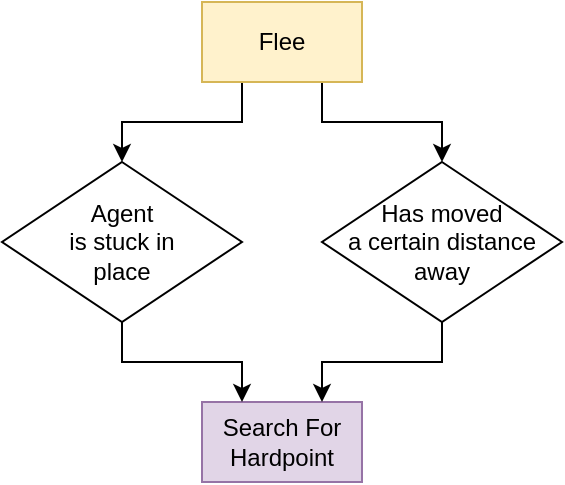 <mxfile version="18.0.1" type="device"><diagram id="tiL8bzmuDkGG5IyHeV-H" name="Page-1"><mxGraphModel dx="868" dy="553" grid="1" gridSize="10" guides="1" tooltips="1" connect="1" arrows="1" fold="1" page="1" pageScale="1" pageWidth="850" pageHeight="1100" math="0" shadow="0"><root><mxCell id="0"/><mxCell id="1" parent="0"/><mxCell id="1S-mXilgyUshWsM7QNwr-7" style="edgeStyle=orthogonalEdgeStyle;rounded=0;orthogonalLoop=1;jettySize=auto;html=1;exitX=0.25;exitY=1;exitDx=0;exitDy=0;" parent="1" source="q6Ot---wC6OhV9eQHHfL-3" target="1S-mXilgyUshWsM7QNwr-3" edge="1"><mxGeometry relative="1" as="geometry"/></mxCell><mxCell id="1S-mXilgyUshWsM7QNwr-8" style="edgeStyle=orthogonalEdgeStyle;rounded=0;orthogonalLoop=1;jettySize=auto;html=1;exitX=0.75;exitY=1;exitDx=0;exitDy=0;" parent="1" source="q6Ot---wC6OhV9eQHHfL-3" target="1S-mXilgyUshWsM7QNwr-4" edge="1"><mxGeometry relative="1" as="geometry"/></mxCell><mxCell id="q6Ot---wC6OhV9eQHHfL-3" value="Flee" style="rounded=0;whiteSpace=wrap;html=1;fillColor=#fff2cc;strokeColor=#d6b656;" parent="1" vertex="1"><mxGeometry x="260" y="120" width="80" height="40" as="geometry"/></mxCell><mxCell id="1S-mXilgyUshWsM7QNwr-1" value="Search For Hardpoint" style="rounded=0;whiteSpace=wrap;html=1;fillColor=#e1d5e7;strokeColor=#9673a6;" parent="1" vertex="1"><mxGeometry x="260" y="320" width="80" height="40" as="geometry"/></mxCell><mxCell id="1S-mXilgyUshWsM7QNwr-6" style="edgeStyle=orthogonalEdgeStyle;rounded=0;orthogonalLoop=1;jettySize=auto;html=1;exitX=0.5;exitY=1;exitDx=0;exitDy=0;entryX=0.25;entryY=0;entryDx=0;entryDy=0;" parent="1" source="1S-mXilgyUshWsM7QNwr-3" target="1S-mXilgyUshWsM7QNwr-1" edge="1"><mxGeometry relative="1" as="geometry"/></mxCell><mxCell id="1S-mXilgyUshWsM7QNwr-3" value="Agent &lt;br&gt;is stuck in &lt;br&gt;place" style="rhombus;whiteSpace=wrap;html=1;rounded=0;" parent="1" vertex="1"><mxGeometry x="160" y="200" width="120" height="80" as="geometry"/></mxCell><mxCell id="1S-mXilgyUshWsM7QNwr-5" style="edgeStyle=orthogonalEdgeStyle;rounded=0;orthogonalLoop=1;jettySize=auto;html=1;exitX=0.5;exitY=1;exitDx=0;exitDy=0;entryX=0.75;entryY=0;entryDx=0;entryDy=0;" parent="1" source="1S-mXilgyUshWsM7QNwr-4" target="1S-mXilgyUshWsM7QNwr-1" edge="1"><mxGeometry relative="1" as="geometry"/></mxCell><mxCell id="1S-mXilgyUshWsM7QNwr-4" value="Has moved &lt;br&gt;a certain distance away" style="rhombus;whiteSpace=wrap;html=1;rounded=0;" parent="1" vertex="1"><mxGeometry x="320" y="200" width="120" height="80" as="geometry"/></mxCell></root></mxGraphModel></diagram></mxfile>